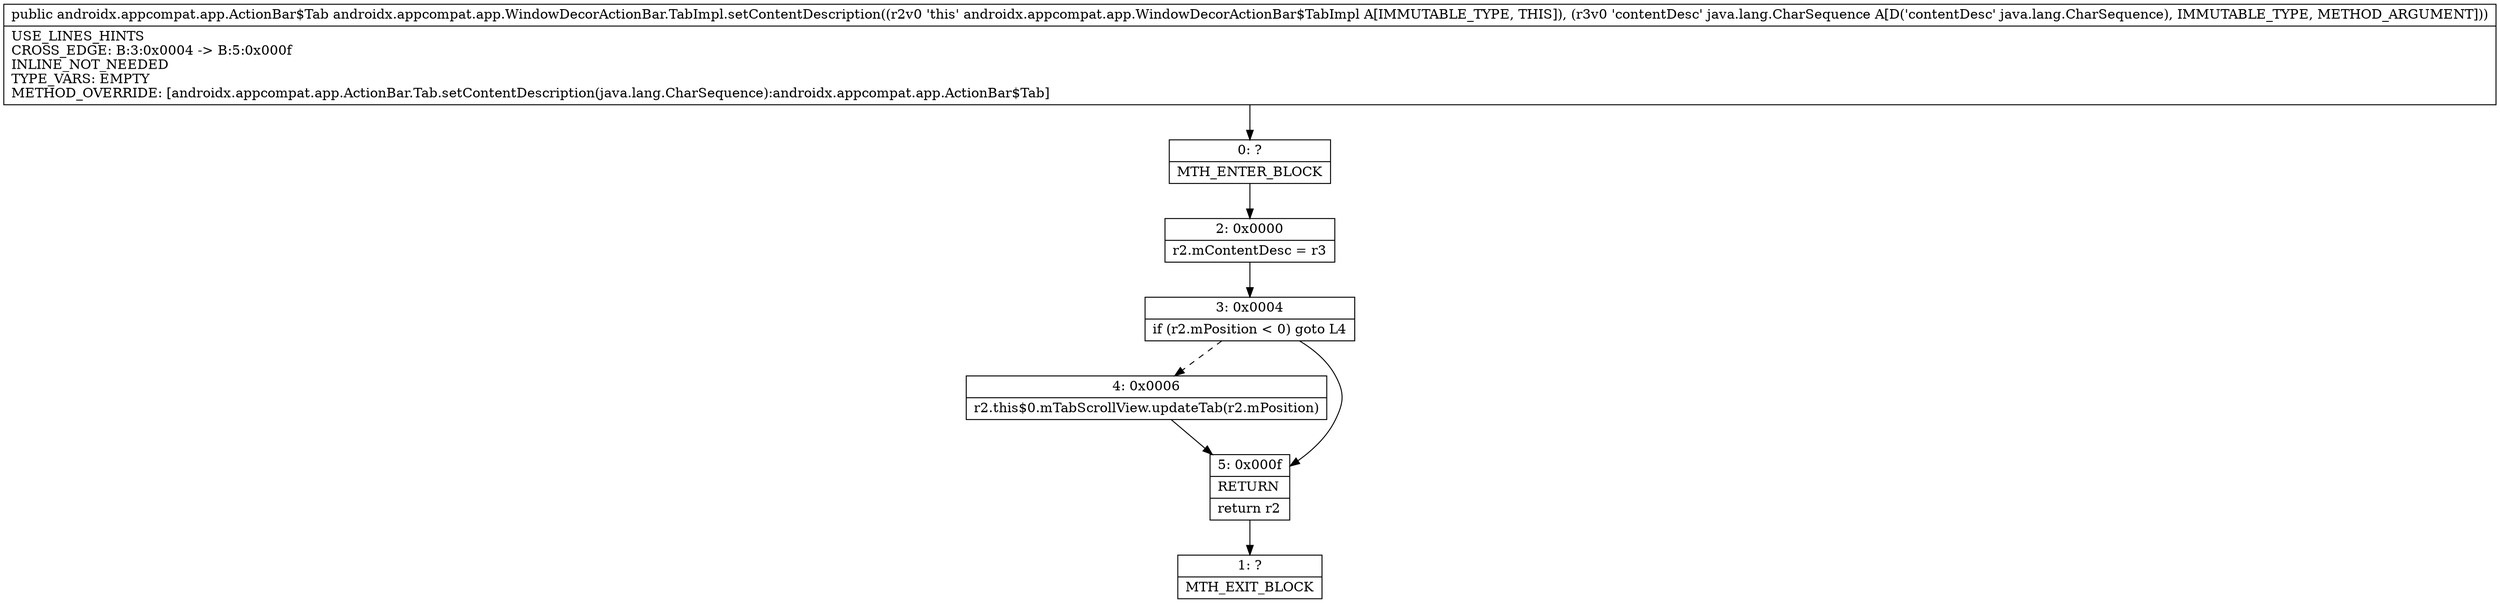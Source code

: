 digraph "CFG forandroidx.appcompat.app.WindowDecorActionBar.TabImpl.setContentDescription(Ljava\/lang\/CharSequence;)Landroidx\/appcompat\/app\/ActionBar$Tab;" {
Node_0 [shape=record,label="{0\:\ ?|MTH_ENTER_BLOCK\l}"];
Node_2 [shape=record,label="{2\:\ 0x0000|r2.mContentDesc = r3\l}"];
Node_3 [shape=record,label="{3\:\ 0x0004|if (r2.mPosition \< 0) goto L4\l}"];
Node_4 [shape=record,label="{4\:\ 0x0006|r2.this$0.mTabScrollView.updateTab(r2.mPosition)\l}"];
Node_5 [shape=record,label="{5\:\ 0x000f|RETURN\l|return r2\l}"];
Node_1 [shape=record,label="{1\:\ ?|MTH_EXIT_BLOCK\l}"];
MethodNode[shape=record,label="{public androidx.appcompat.app.ActionBar$Tab androidx.appcompat.app.WindowDecorActionBar.TabImpl.setContentDescription((r2v0 'this' androidx.appcompat.app.WindowDecorActionBar$TabImpl A[IMMUTABLE_TYPE, THIS]), (r3v0 'contentDesc' java.lang.CharSequence A[D('contentDesc' java.lang.CharSequence), IMMUTABLE_TYPE, METHOD_ARGUMENT]))  | USE_LINES_HINTS\lCROSS_EDGE: B:3:0x0004 \-\> B:5:0x000f\lINLINE_NOT_NEEDED\lTYPE_VARS: EMPTY\lMETHOD_OVERRIDE: [androidx.appcompat.app.ActionBar.Tab.setContentDescription(java.lang.CharSequence):androidx.appcompat.app.ActionBar$Tab]\l}"];
MethodNode -> Node_0;Node_0 -> Node_2;
Node_2 -> Node_3;
Node_3 -> Node_4[style=dashed];
Node_3 -> Node_5;
Node_4 -> Node_5;
Node_5 -> Node_1;
}

